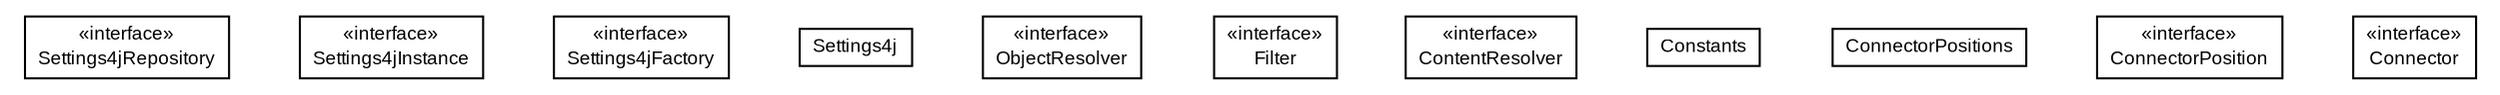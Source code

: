 #!/usr/local/bin/dot
#
# Class diagram 
# Generated by UMLGraph version R5_6-24-gf6e263 (http://www.umlgraph.org/)
#

digraph G {
	edge [fontname="arial",fontsize=10,labelfontname="arial",labelfontsize=10];
	node [fontname="arial",fontsize=10,shape=plaintext];
	nodesep=0.25;
	ranksep=0.5;
	// org.settings4j.Settings4jRepository
	c132 [label=<<table title="org.settings4j.Settings4jRepository" border="0" cellborder="1" cellspacing="0" cellpadding="2" port="p" href="./Settings4jRepository.html">
		<tr><td><table border="0" cellspacing="0" cellpadding="1">
<tr><td align="center" balign="center"> &#171;interface&#187; </td></tr>
<tr><td align="center" balign="center"> Settings4jRepository </td></tr>
		</table></td></tr>
		</table>>, URL="./Settings4jRepository.html", fontname="arial", fontcolor="black", fontsize=9.0];
	// org.settings4j.Settings4jInstance
	c133 [label=<<table title="org.settings4j.Settings4jInstance" border="0" cellborder="1" cellspacing="0" cellpadding="2" port="p" href="./Settings4jInstance.html">
		<tr><td><table border="0" cellspacing="0" cellpadding="1">
<tr><td align="center" balign="center"> &#171;interface&#187; </td></tr>
<tr><td align="center" balign="center"> Settings4jInstance </td></tr>
		</table></td></tr>
		</table>>, URL="./Settings4jInstance.html", fontname="arial", fontcolor="black", fontsize=9.0];
	// org.settings4j.Settings4jFactory
	c134 [label=<<table title="org.settings4j.Settings4jFactory" border="0" cellborder="1" cellspacing="0" cellpadding="2" port="p" href="./Settings4jFactory.html">
		<tr><td><table border="0" cellspacing="0" cellpadding="1">
<tr><td align="center" balign="center"> &#171;interface&#187; </td></tr>
<tr><td align="center" balign="center"> Settings4jFactory </td></tr>
		</table></td></tr>
		</table>>, URL="./Settings4jFactory.html", fontname="arial", fontcolor="black", fontsize=9.0];
	// org.settings4j.Settings4j
	c135 [label=<<table title="org.settings4j.Settings4j" border="0" cellborder="1" cellspacing="0" cellpadding="2" port="p" href="./Settings4j.html">
		<tr><td><table border="0" cellspacing="0" cellpadding="1">
<tr><td align="center" balign="center"> Settings4j </td></tr>
		</table></td></tr>
		</table>>, URL="./Settings4j.html", fontname="arial", fontcolor="black", fontsize=9.0];
	// org.settings4j.ObjectResolver
	c136 [label=<<table title="org.settings4j.ObjectResolver" border="0" cellborder="1" cellspacing="0" cellpadding="2" port="p" href="./ObjectResolver.html">
		<tr><td><table border="0" cellspacing="0" cellpadding="1">
<tr><td align="center" balign="center"> &#171;interface&#187; </td></tr>
<tr><td align="center" balign="center"> ObjectResolver </td></tr>
		</table></td></tr>
		</table>>, URL="./ObjectResolver.html", fontname="arial", fontcolor="black", fontsize=9.0];
	// org.settings4j.Filter
	c137 [label=<<table title="org.settings4j.Filter" border="0" cellborder="1" cellspacing="0" cellpadding="2" port="p" href="./Filter.html">
		<tr><td><table border="0" cellspacing="0" cellpadding="1">
<tr><td align="center" balign="center"> &#171;interface&#187; </td></tr>
<tr><td align="center" balign="center"> Filter </td></tr>
		</table></td></tr>
		</table>>, URL="./Filter.html", fontname="arial", fontcolor="black", fontsize=9.0];
	// org.settings4j.ContentResolver
	c138 [label=<<table title="org.settings4j.ContentResolver" border="0" cellborder="1" cellspacing="0" cellpadding="2" port="p" href="./ContentResolver.html">
		<tr><td><table border="0" cellspacing="0" cellpadding="1">
<tr><td align="center" balign="center"> &#171;interface&#187; </td></tr>
<tr><td align="center" balign="center"> ContentResolver </td></tr>
		</table></td></tr>
		</table>>, URL="./ContentResolver.html", fontname="arial", fontcolor="black", fontsize=9.0];
	// org.settings4j.Constants
	c139 [label=<<table title="org.settings4j.Constants" border="0" cellborder="1" cellspacing="0" cellpadding="2" port="p" href="./Constants.html">
		<tr><td><table border="0" cellspacing="0" cellpadding="1">
<tr><td align="center" balign="center"> Constants </td></tr>
		</table></td></tr>
		</table>>, URL="./Constants.html", fontname="arial", fontcolor="black", fontsize=9.0];
	// org.settings4j.ConnectorPositions
	c140 [label=<<table title="org.settings4j.ConnectorPositions" border="0" cellborder="1" cellspacing="0" cellpadding="2" port="p" href="./ConnectorPositions.html">
		<tr><td><table border="0" cellspacing="0" cellpadding="1">
<tr><td align="center" balign="center"> ConnectorPositions </td></tr>
		</table></td></tr>
		</table>>, URL="./ConnectorPositions.html", fontname="arial", fontcolor="black", fontsize=9.0];
	// org.settings4j.ConnectorPosition
	c141 [label=<<table title="org.settings4j.ConnectorPosition" border="0" cellborder="1" cellspacing="0" cellpadding="2" port="p" href="./ConnectorPosition.html">
		<tr><td><table border="0" cellspacing="0" cellpadding="1">
<tr><td align="center" balign="center"> &#171;interface&#187; </td></tr>
<tr><td align="center" balign="center"> ConnectorPosition </td></tr>
		</table></td></tr>
		</table>>, URL="./ConnectorPosition.html", fontname="arial", fontcolor="black", fontsize=9.0];
	// org.settings4j.Connector
	c142 [label=<<table title="org.settings4j.Connector" border="0" cellborder="1" cellspacing="0" cellpadding="2" port="p" href="./Connector.html">
		<tr><td><table border="0" cellspacing="0" cellpadding="1">
<tr><td align="center" balign="center"> &#171;interface&#187; </td></tr>
<tr><td align="center" balign="center"> Connector </td></tr>
		</table></td></tr>
		</table>>, URL="./Connector.html", fontname="arial", fontcolor="black", fontsize=9.0];
}

